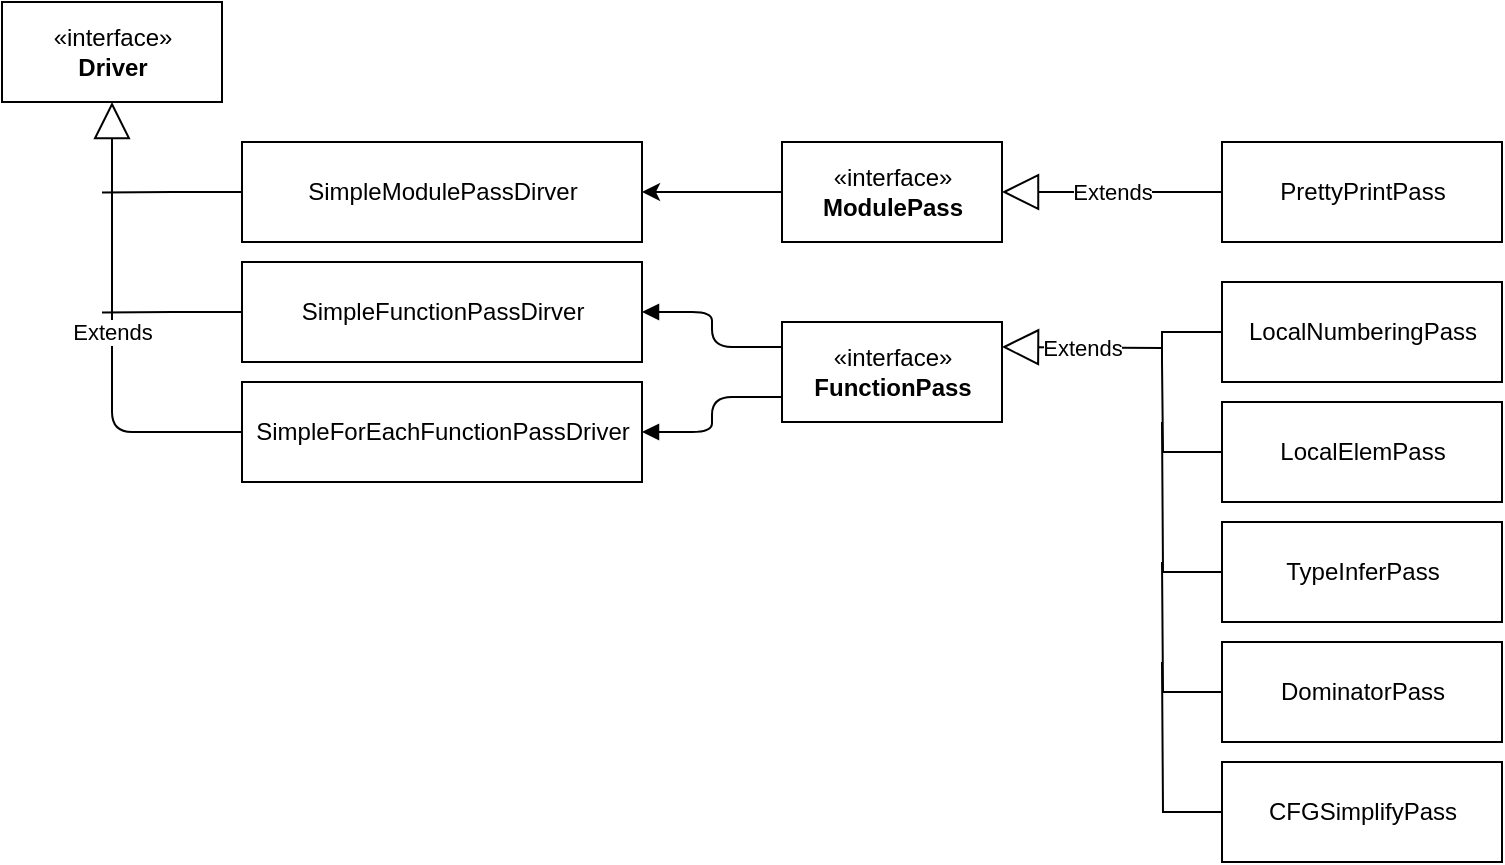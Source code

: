<mxfile version="14.6.11" type="device"><diagram id="VHJSlbRATJFRq5zhXGeg" name="Page-1"><mxGraphModel dx="970" dy="521" grid="1" gridSize="10" guides="1" tooltips="1" connect="1" arrows="1" fold="1" page="1" pageScale="1" pageWidth="850" pageHeight="1100" math="0" shadow="0"><root><mxCell id="0"/><mxCell id="1" parent="0"/><mxCell id="5G_qz9onivNxE9hjm6HM-1" value="«interface»&lt;br&gt;&lt;b&gt;Driver&lt;/b&gt;" style="html=1;" vertex="1" parent="1"><mxGeometry x="60" y="150" width="110" height="50" as="geometry"/></mxCell><mxCell id="5G_qz9onivNxE9hjm6HM-18" value="" style="edgeStyle=orthogonalEdgeStyle;rounded=0;orthogonalLoop=1;jettySize=auto;html=1;endArrow=classic;endFill=1;" edge="1" parent="1" source="5G_qz9onivNxE9hjm6HM-2" target="5G_qz9onivNxE9hjm6HM-6"><mxGeometry relative="1" as="geometry"/></mxCell><mxCell id="5G_qz9onivNxE9hjm6HM-2" value="«interface»&lt;br&gt;&lt;b&gt;ModulePass&lt;/b&gt;" style="html=1;" vertex="1" parent="1"><mxGeometry x="450" y="220" width="110" height="50" as="geometry"/></mxCell><mxCell id="5G_qz9onivNxE9hjm6HM-5" value="«interface»&lt;br&gt;&lt;b&gt;FunctionPass&lt;/b&gt;" style="html=1;" vertex="1" parent="1"><mxGeometry x="450" y="310" width="110" height="50" as="geometry"/></mxCell><mxCell id="5G_qz9onivNxE9hjm6HM-15" style="edgeStyle=orthogonalEdgeStyle;rounded=0;orthogonalLoop=1;jettySize=auto;html=1;exitX=0;exitY=0.5;exitDx=0;exitDy=0;endArrow=none;endFill=0;" edge="1" parent="1" source="5G_qz9onivNxE9hjm6HM-6"><mxGeometry relative="1" as="geometry"><mxPoint x="110" y="245.2" as="targetPoint"/></mxGeometry></mxCell><mxCell id="5G_qz9onivNxE9hjm6HM-6" value="SimpleModulePassDirver" style="html=1;" vertex="1" parent="1"><mxGeometry x="180" y="220" width="200" height="50" as="geometry"/></mxCell><mxCell id="5G_qz9onivNxE9hjm6HM-17" style="edgeStyle=orthogonalEdgeStyle;rounded=0;orthogonalLoop=1;jettySize=auto;html=1;exitX=0;exitY=0.5;exitDx=0;exitDy=0;endArrow=none;endFill=0;" edge="1" parent="1" source="5G_qz9onivNxE9hjm6HM-7"><mxGeometry relative="1" as="geometry"><mxPoint x="110" y="305.2" as="targetPoint"/></mxGeometry></mxCell><mxCell id="5G_qz9onivNxE9hjm6HM-7" value="SimpleFunctionPassDirver" style="html=1;" vertex="1" parent="1"><mxGeometry x="180" y="280" width="200" height="50" as="geometry"/></mxCell><mxCell id="5G_qz9onivNxE9hjm6HM-8" value="&lt;span class=&quot;pl-en&quot;&gt;SimpleForEachFunctionPassDriver&lt;/span&gt;" style="html=1;" vertex="1" parent="1"><mxGeometry x="180" y="340" width="200" height="50" as="geometry"/></mxCell><mxCell id="5G_qz9onivNxE9hjm6HM-9" value="Extends" style="endArrow=block;endSize=16;endFill=0;html=1;entryX=0.5;entryY=1;entryDx=0;entryDy=0;exitX=0;exitY=0.5;exitDx=0;exitDy=0;" edge="1" parent="1" source="5G_qz9onivNxE9hjm6HM-8" target="5G_qz9onivNxE9hjm6HM-1"><mxGeometry width="160" relative="1" as="geometry"><mxPoint x="115" y="370" as="sourcePoint"/><mxPoint x="240" y="450" as="targetPoint"/><Array as="points"><mxPoint x="115" y="365"/></Array></mxGeometry></mxCell><mxCell id="5G_qz9onivNxE9hjm6HM-21" value="" style="endArrow=block;endFill=1;html=1;edgeStyle=orthogonalEdgeStyle;align=left;verticalAlign=top;entryX=1;entryY=0.5;entryDx=0;entryDy=0;exitX=0;exitY=0.75;exitDx=0;exitDy=0;" edge="1" parent="1" source="5G_qz9onivNxE9hjm6HM-5" target="5G_qz9onivNxE9hjm6HM-8"><mxGeometry x="-1" relative="1" as="geometry"><mxPoint x="140" y="500" as="sourcePoint"/><mxPoint x="300" y="500" as="targetPoint"/></mxGeometry></mxCell><mxCell id="5G_qz9onivNxE9hjm6HM-23" value="" style="endArrow=block;endFill=1;html=1;edgeStyle=orthogonalEdgeStyle;align=left;verticalAlign=top;entryX=1;entryY=0.5;entryDx=0;entryDy=0;exitX=0;exitY=0.25;exitDx=0;exitDy=0;" edge="1" parent="1" source="5G_qz9onivNxE9hjm6HM-5" target="5G_qz9onivNxE9hjm6HM-7"><mxGeometry x="-1" relative="1" as="geometry"><mxPoint x="150" y="510" as="sourcePoint"/><mxPoint x="310" y="510" as="targetPoint"/></mxGeometry></mxCell><mxCell id="5G_qz9onivNxE9hjm6HM-24" value="PrettyPrintPass" style="html=1;" vertex="1" parent="1"><mxGeometry x="670" y="220" width="140" height="50" as="geometry"/></mxCell><mxCell id="5G_qz9onivNxE9hjm6HM-25" value="Extends" style="endArrow=block;endSize=16;endFill=0;html=1;entryX=1;entryY=0.5;entryDx=0;entryDy=0;exitX=0;exitY=0.5;exitDx=0;exitDy=0;" edge="1" parent="1" source="5G_qz9onivNxE9hjm6HM-24" target="5G_qz9onivNxE9hjm6HM-2"><mxGeometry width="160" relative="1" as="geometry"><mxPoint x="460" y="420" as="sourcePoint"/><mxPoint x="620" y="420" as="targetPoint"/></mxGeometry></mxCell><mxCell id="5G_qz9onivNxE9hjm6HM-39" style="edgeStyle=orthogonalEdgeStyle;rounded=0;orthogonalLoop=1;jettySize=auto;html=1;exitX=0;exitY=0.5;exitDx=0;exitDy=0;endArrow=none;endFill=0;" edge="1" parent="1" source="5G_qz9onivNxE9hjm6HM-26"><mxGeometry relative="1" as="geometry"><mxPoint x="640" y="480" as="targetPoint"/></mxGeometry></mxCell><mxCell id="5G_qz9onivNxE9hjm6HM-26" value="CFGSimplifyPass" style="html=1;" vertex="1" parent="1"><mxGeometry x="670" y="530" width="140" height="50" as="geometry"/></mxCell><mxCell id="5G_qz9onivNxE9hjm6HM-38" style="edgeStyle=orthogonalEdgeStyle;rounded=0;orthogonalLoop=1;jettySize=auto;html=1;exitX=0;exitY=0.5;exitDx=0;exitDy=0;endArrow=none;endFill=0;" edge="1" parent="1" source="5G_qz9onivNxE9hjm6HM-27"><mxGeometry relative="1" as="geometry"><mxPoint x="640" y="430.0" as="targetPoint"/></mxGeometry></mxCell><mxCell id="5G_qz9onivNxE9hjm6HM-27" value="DominatorPass" style="html=1;" vertex="1" parent="1"><mxGeometry x="670" y="470" width="140" height="50" as="geometry"/></mxCell><mxCell id="5G_qz9onivNxE9hjm6HM-37" style="edgeStyle=orthogonalEdgeStyle;rounded=0;orthogonalLoop=1;jettySize=auto;html=1;exitX=0;exitY=0.5;exitDx=0;exitDy=0;endArrow=none;endFill=0;" edge="1" parent="1" source="5G_qz9onivNxE9hjm6HM-28"><mxGeometry relative="1" as="geometry"><mxPoint x="640" y="360" as="targetPoint"/></mxGeometry></mxCell><mxCell id="5G_qz9onivNxE9hjm6HM-28" value="TypeInferPass" style="html=1;" vertex="1" parent="1"><mxGeometry x="670" y="410" width="140" height="50" as="geometry"/></mxCell><mxCell id="5G_qz9onivNxE9hjm6HM-35" style="edgeStyle=orthogonalEdgeStyle;rounded=0;orthogonalLoop=1;jettySize=auto;html=1;exitX=0;exitY=0.5;exitDx=0;exitDy=0;endArrow=none;endFill=0;" edge="1" parent="1" source="5G_qz9onivNxE9hjm6HM-29"><mxGeometry relative="1" as="geometry"><mxPoint x="640" y="330.0" as="targetPoint"/></mxGeometry></mxCell><mxCell id="5G_qz9onivNxE9hjm6HM-29" value="LocalNumberingPass" style="html=1;" vertex="1" parent="1"><mxGeometry x="670" y="290" width="140" height="50" as="geometry"/></mxCell><mxCell id="5G_qz9onivNxE9hjm6HM-36" style="edgeStyle=orthogonalEdgeStyle;rounded=0;orthogonalLoop=1;jettySize=auto;html=1;exitX=0;exitY=0.5;exitDx=0;exitDy=0;endArrow=none;endFill=0;" edge="1" parent="1" source="5G_qz9onivNxE9hjm6HM-30"><mxGeometry relative="1" as="geometry"><mxPoint x="640" y="330.0" as="targetPoint"/></mxGeometry></mxCell><mxCell id="5G_qz9onivNxE9hjm6HM-30" value="LocalElemPass" style="html=1;" vertex="1" parent="1"><mxGeometry x="670" y="350" width="140" height="50" as="geometry"/></mxCell><mxCell id="5G_qz9onivNxE9hjm6HM-34" value="Extends" style="endArrow=block;endSize=16;endFill=0;html=1;entryX=1;entryY=0.25;entryDx=0;entryDy=0;" edge="1" parent="1" target="5G_qz9onivNxE9hjm6HM-5"><mxGeometry width="160" relative="1" as="geometry"><mxPoint x="640" y="323" as="sourcePoint"/><mxPoint x="300" y="520.0" as="targetPoint"/></mxGeometry></mxCell></root></mxGraphModel></diagram></mxfile>